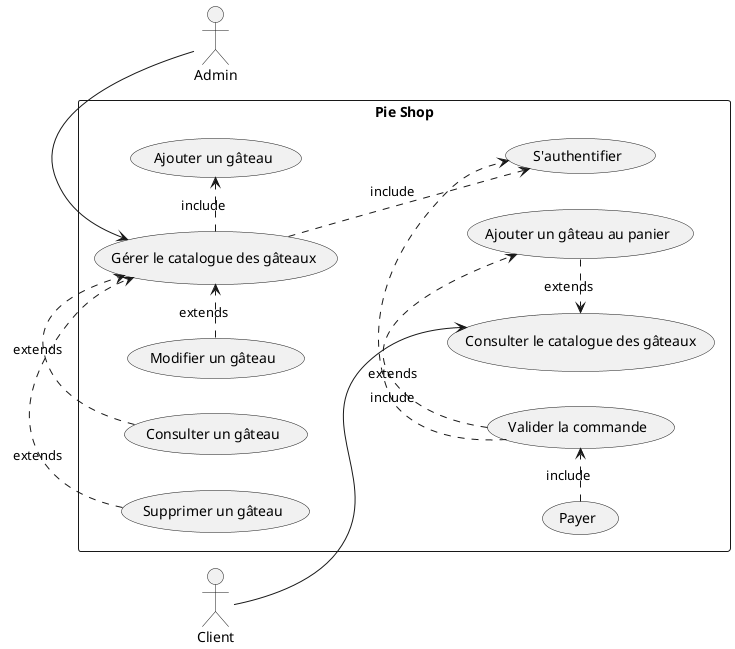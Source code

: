 @startuml
'https://plantuml.com/use-case-diagram
left to right direction
actor Admin
actor Client


rectangle "Pie Shop" {
    usecase "Gérer le catalogue des gâteaux" as UC1
    usecase "Ajouter un gâteau" as UC2
    usecase "Modifier un gâteau" as UC3
    usecase "Consulter un gâteau" as UC4
    usecase "Supprimer un gâteau" as UC5
    usecase "Consulter le catalogue des gâteaux" as UC6
    usecase "Ajouter un gâteau au panier" as UC7
    usecase "Valider la commande" as UC8
    usecase "Payer" as UC9
    usecase "S'authentifier" as UC10
    UC1 .> UC2 : include
    UC1 ..> UC10 : include
    UC3 .> UC1 : extends
    UC4 .> UC1 : extends
    UC5 .> UC1 : extends
    UC7 .> UC6 : extends
    UC8 .> UC7 : extends
    UC9 .> UC8 : include
    UC8 .> UC10 : include
}

Admin -> UC1
Client --> UC6

@enduml